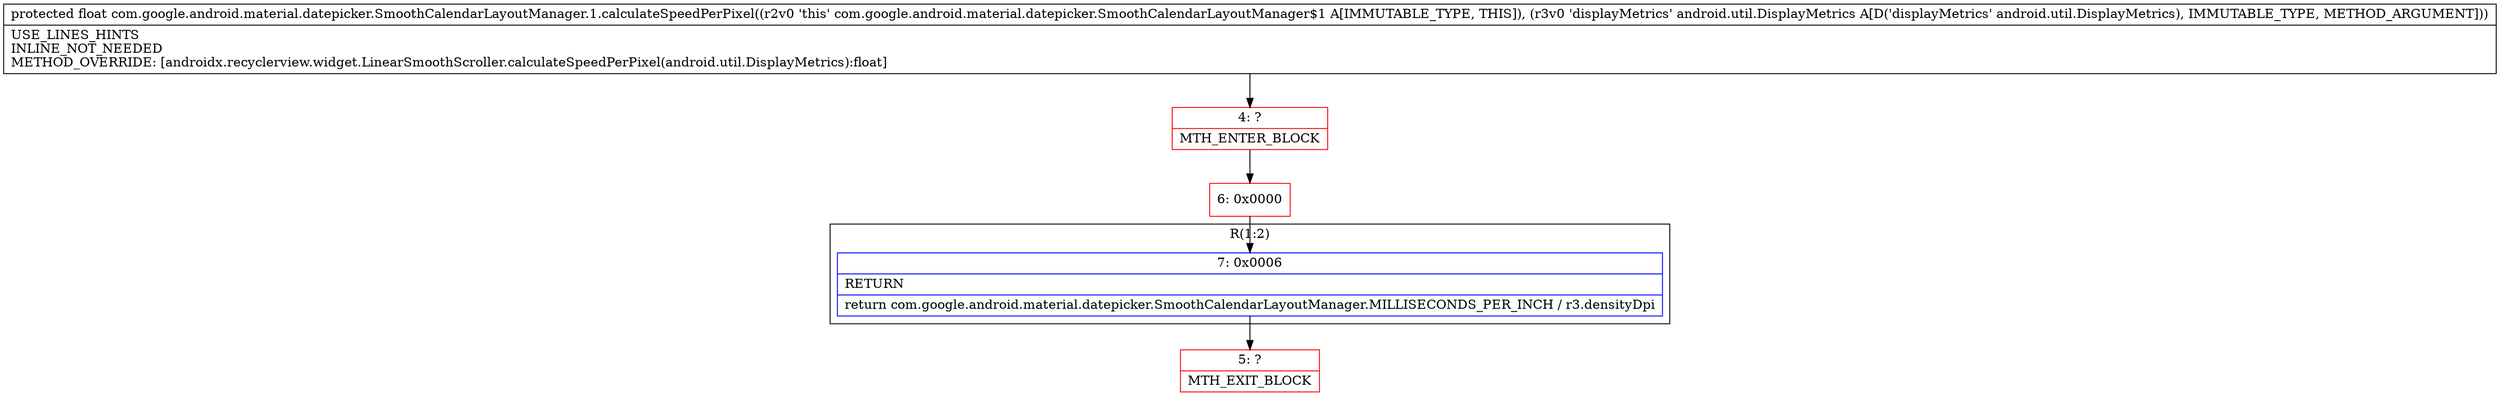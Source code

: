 digraph "CFG forcom.google.android.material.datepicker.SmoothCalendarLayoutManager.1.calculateSpeedPerPixel(Landroid\/util\/DisplayMetrics;)F" {
subgraph cluster_Region_1750222202 {
label = "R(1:2)";
node [shape=record,color=blue];
Node_7 [shape=record,label="{7\:\ 0x0006|RETURN\l|return com.google.android.material.datepicker.SmoothCalendarLayoutManager.MILLISECONDS_PER_INCH \/ r3.densityDpi\l}"];
}
Node_4 [shape=record,color=red,label="{4\:\ ?|MTH_ENTER_BLOCK\l}"];
Node_6 [shape=record,color=red,label="{6\:\ 0x0000}"];
Node_5 [shape=record,color=red,label="{5\:\ ?|MTH_EXIT_BLOCK\l}"];
MethodNode[shape=record,label="{protected float com.google.android.material.datepicker.SmoothCalendarLayoutManager.1.calculateSpeedPerPixel((r2v0 'this' com.google.android.material.datepicker.SmoothCalendarLayoutManager$1 A[IMMUTABLE_TYPE, THIS]), (r3v0 'displayMetrics' android.util.DisplayMetrics A[D('displayMetrics' android.util.DisplayMetrics), IMMUTABLE_TYPE, METHOD_ARGUMENT]))  | USE_LINES_HINTS\lINLINE_NOT_NEEDED\lMETHOD_OVERRIDE: [androidx.recyclerview.widget.LinearSmoothScroller.calculateSpeedPerPixel(android.util.DisplayMetrics):float]\l}"];
MethodNode -> Node_4;Node_7 -> Node_5;
Node_4 -> Node_6;
Node_6 -> Node_7;
}

